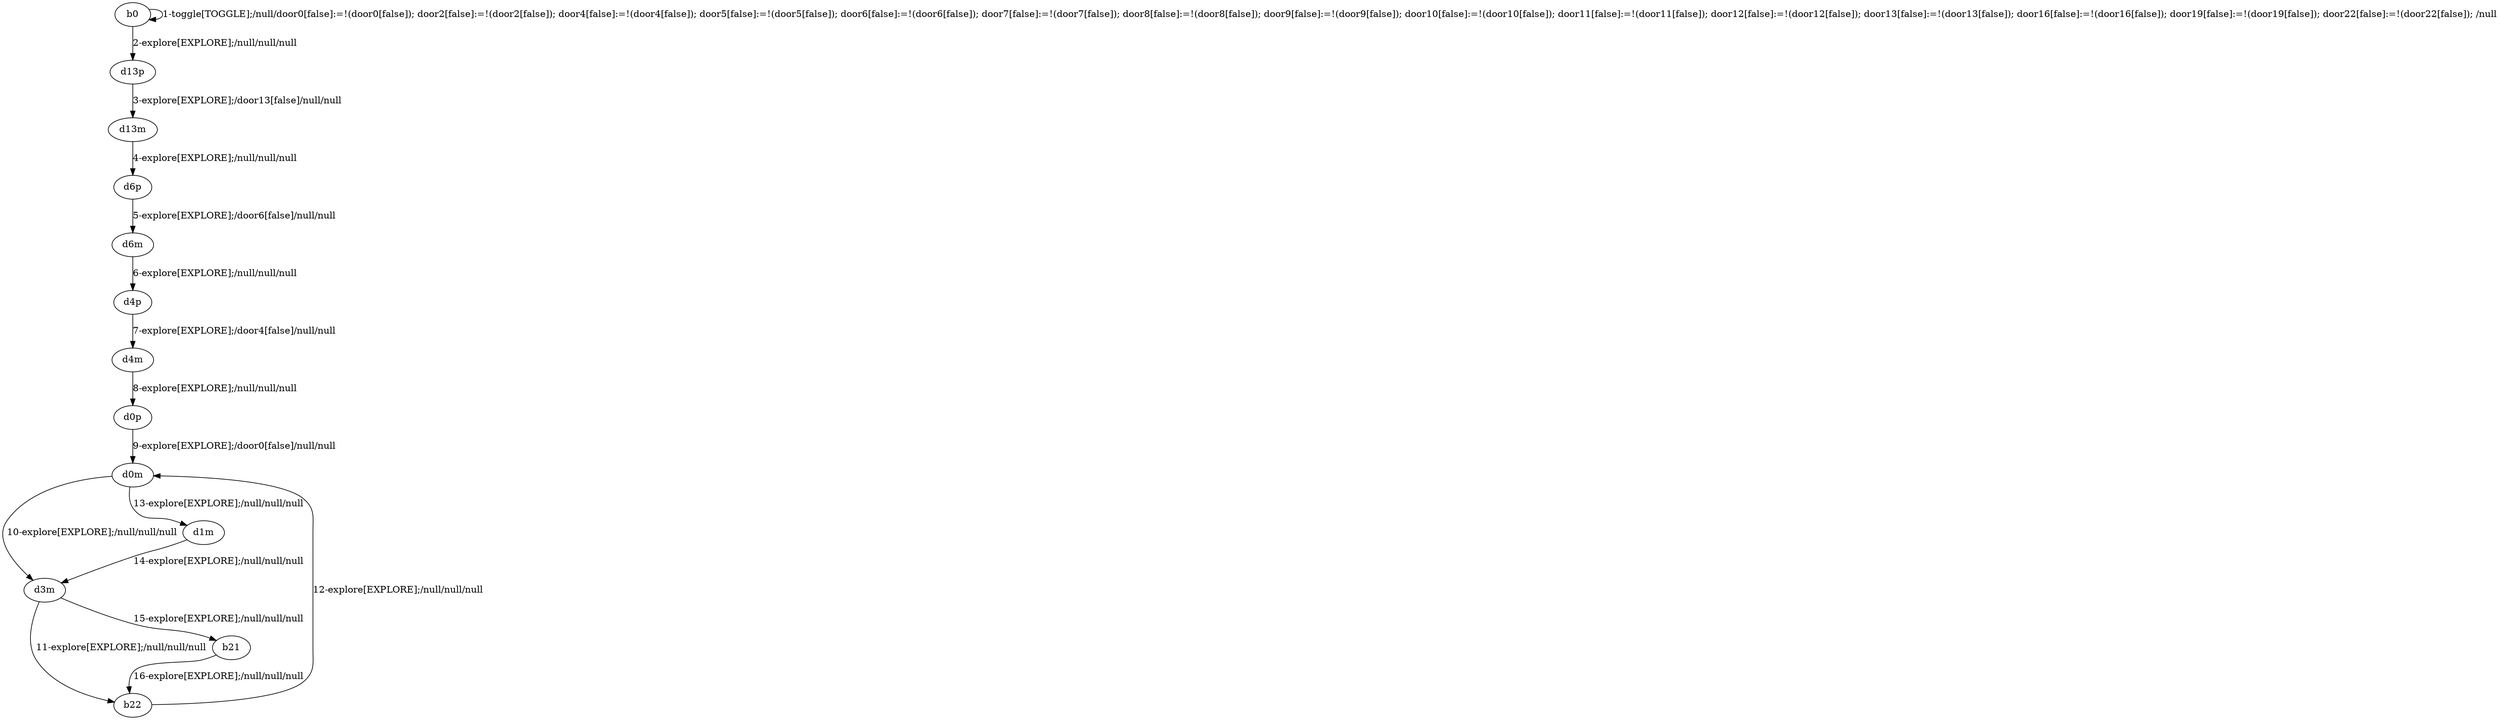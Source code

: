 # Total number of goals covered by this test: 1
# d3m --> b21

digraph g {
"b0" -> "b0" [label = "1-toggle[TOGGLE];/null/door0[false]:=!(door0[false]); door2[false]:=!(door2[false]); door4[false]:=!(door4[false]); door5[false]:=!(door5[false]); door6[false]:=!(door6[false]); door7[false]:=!(door7[false]); door8[false]:=!(door8[false]); door9[false]:=!(door9[false]); door10[false]:=!(door10[false]); door11[false]:=!(door11[false]); door12[false]:=!(door12[false]); door13[false]:=!(door13[false]); door16[false]:=!(door16[false]); door19[false]:=!(door19[false]); door22[false]:=!(door22[false]); /null"];
"b0" -> "d13p" [label = "2-explore[EXPLORE];/null/null/null"];
"d13p" -> "d13m" [label = "3-explore[EXPLORE];/door13[false]/null/null"];
"d13m" -> "d6p" [label = "4-explore[EXPLORE];/null/null/null"];
"d6p" -> "d6m" [label = "5-explore[EXPLORE];/door6[false]/null/null"];
"d6m" -> "d4p" [label = "6-explore[EXPLORE];/null/null/null"];
"d4p" -> "d4m" [label = "7-explore[EXPLORE];/door4[false]/null/null"];
"d4m" -> "d0p" [label = "8-explore[EXPLORE];/null/null/null"];
"d0p" -> "d0m" [label = "9-explore[EXPLORE];/door0[false]/null/null"];
"d0m" -> "d3m" [label = "10-explore[EXPLORE];/null/null/null"];
"d3m" -> "b22" [label = "11-explore[EXPLORE];/null/null/null"];
"b22" -> "d0m" [label = "12-explore[EXPLORE];/null/null/null"];
"d0m" -> "d1m" [label = "13-explore[EXPLORE];/null/null/null"];
"d1m" -> "d3m" [label = "14-explore[EXPLORE];/null/null/null"];
"d3m" -> "b21" [label = "15-explore[EXPLORE];/null/null/null"];
"b21" -> "b22" [label = "16-explore[EXPLORE];/null/null/null"];
}